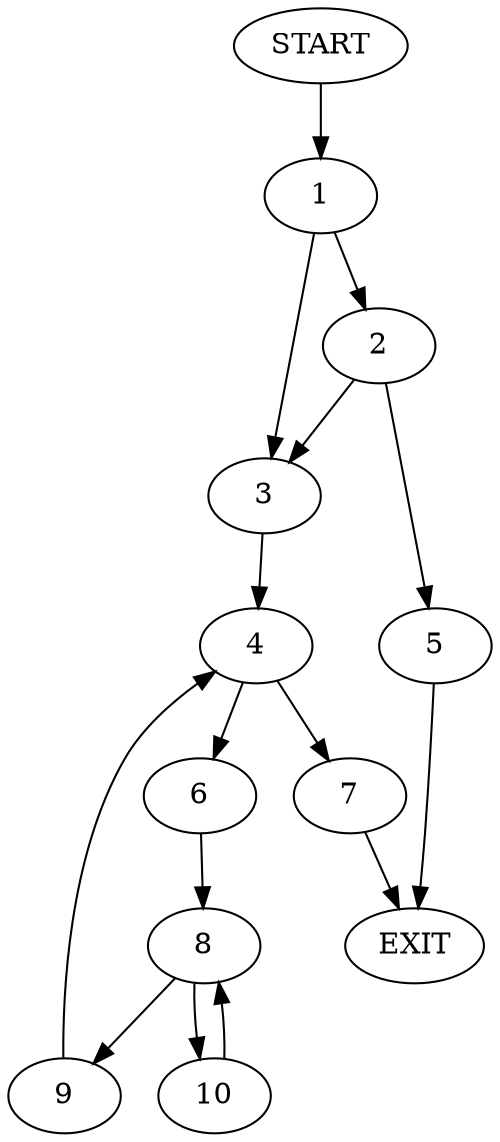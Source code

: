 digraph {
0 [label="START"]
11 [label="EXIT"]
0 -> 1
1 -> 2
1 -> 3
3 -> 4
2 -> 5
2 -> 3
5 -> 11
4 -> 6
4 -> 7
6 -> 8
7 -> 11
8 -> 9
8 -> 10
9 -> 4
10 -> 8
}
